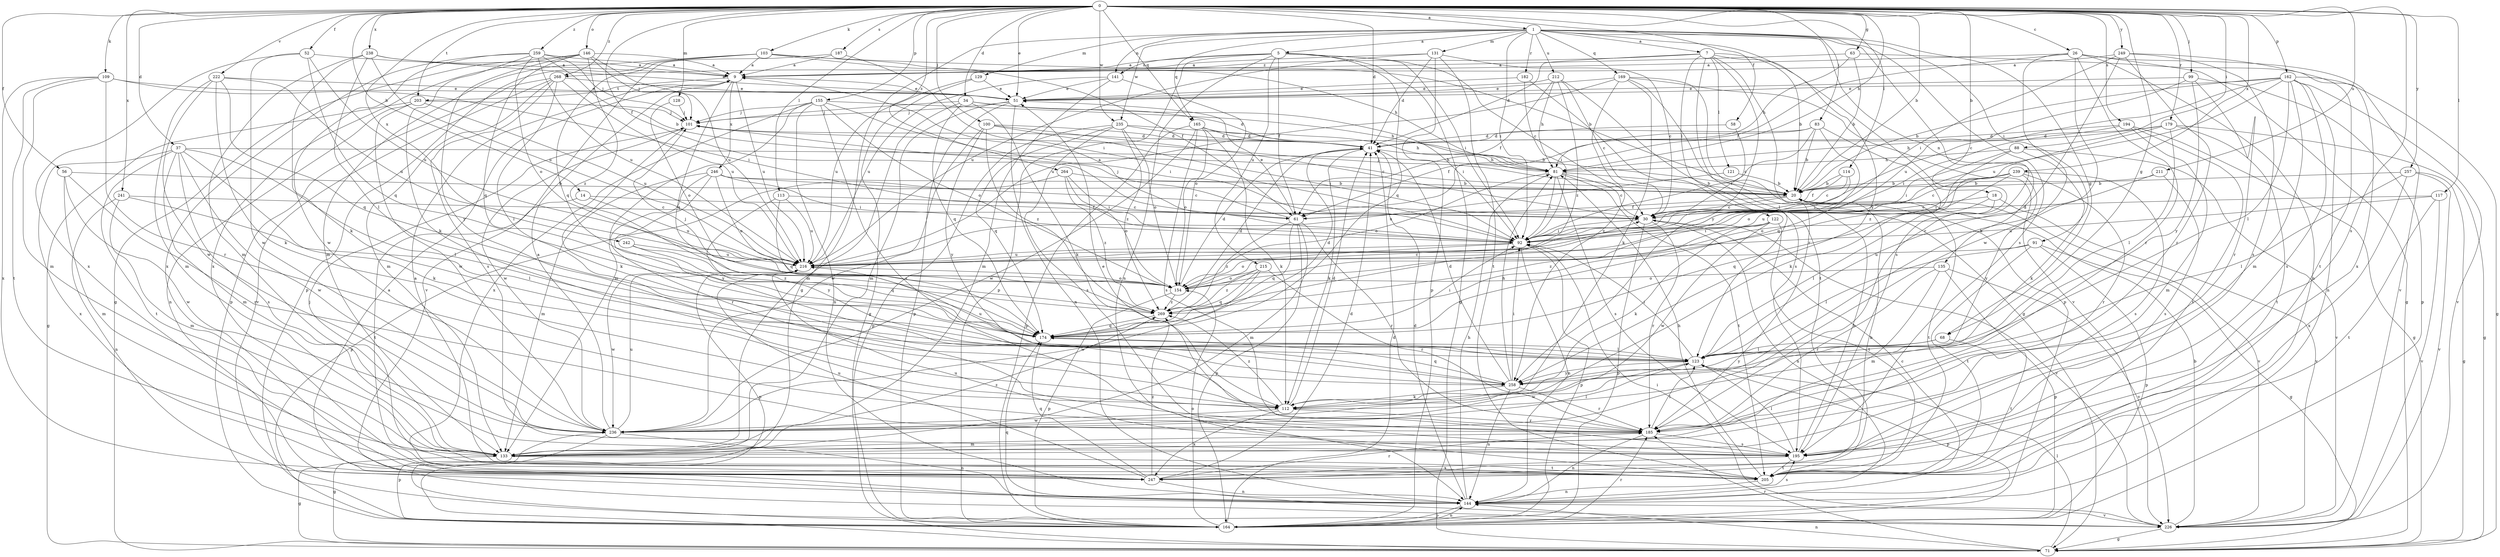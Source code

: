 strict digraph  {
0;
1;
5;
7;
9;
14;
18;
20;
26;
30;
34;
37;
41;
51;
52;
56;
58;
61;
63;
68;
71;
81;
83;
88;
91;
92;
99;
100;
101;
103;
109;
112;
113;
114;
117;
121;
122;
123;
128;
129;
131;
133;
135;
141;
144;
146;
154;
155;
162;
164;
165;
169;
174;
179;
182;
185;
187;
194;
195;
203;
205;
211;
212;
215;
216;
222;
226;
235;
236;
238;
239;
241;
242;
246;
247;
249;
257;
258;
259;
264;
268;
269;
0 -> 1  [label=a];
0 -> 14  [label=b];
0 -> 18  [label=b];
0 -> 20  [label=b];
0 -> 26  [label=c];
0 -> 34  [label=d];
0 -> 37  [label=d];
0 -> 41  [label=d];
0 -> 51  [label=e];
0 -> 52  [label=f];
0 -> 56  [label=f];
0 -> 58  [label=f];
0 -> 61  [label=f];
0 -> 63  [label=g];
0 -> 68  [label=g];
0 -> 81  [label=h];
0 -> 83  [label=i];
0 -> 88  [label=i];
0 -> 99  [label=j];
0 -> 100  [label=j];
0 -> 103  [label=k];
0 -> 109  [label=k];
0 -> 113  [label=l];
0 -> 114  [label=l];
0 -> 117  [label=l];
0 -> 128  [label=m];
0 -> 146  [label=o];
0 -> 155  [label=p];
0 -> 162  [label=p];
0 -> 165  [label=q];
0 -> 179  [label=r];
0 -> 187  [label=s];
0 -> 194  [label=s];
0 -> 195  [label=s];
0 -> 203  [label=t];
0 -> 211  [label=u];
0 -> 222  [label=v];
0 -> 235  [label=w];
0 -> 238  [label=x];
0 -> 239  [label=x];
0 -> 241  [label=x];
0 -> 242  [label=x];
0 -> 249  [label=y];
0 -> 257  [label=y];
0 -> 259  [label=z];
0 -> 264  [label=z];
0 -> 268  [label=z];
1 -> 5  [label=a];
1 -> 7  [label=a];
1 -> 68  [label=g];
1 -> 71  [label=g];
1 -> 91  [label=i];
1 -> 92  [label=i];
1 -> 129  [label=m];
1 -> 131  [label=m];
1 -> 135  [label=n];
1 -> 141  [label=n];
1 -> 165  [label=q];
1 -> 169  [label=q];
1 -> 182  [label=r];
1 -> 185  [label=r];
1 -> 195  [label=s];
1 -> 212  [label=u];
1 -> 235  [label=w];
1 -> 258  [label=y];
5 -> 9  [label=a];
5 -> 30  [label=c];
5 -> 61  [label=f];
5 -> 71  [label=g];
5 -> 92  [label=i];
5 -> 141  [label=n];
5 -> 144  [label=n];
5 -> 164  [label=p];
5 -> 174  [label=q];
5 -> 215  [label=u];
7 -> 20  [label=b];
7 -> 41  [label=d];
7 -> 121  [label=l];
7 -> 122  [label=l];
7 -> 123  [label=l];
7 -> 185  [label=r];
7 -> 195  [label=s];
7 -> 258  [label=y];
7 -> 268  [label=z];
9 -> 51  [label=e];
9 -> 174  [label=q];
9 -> 203  [label=t];
9 -> 216  [label=u];
9 -> 246  [label=x];
14 -> 61  [label=f];
14 -> 205  [label=t];
14 -> 216  [label=u];
18 -> 30  [label=c];
18 -> 123  [label=l];
18 -> 174  [label=q];
18 -> 226  [label=v];
20 -> 30  [label=c];
20 -> 61  [label=f];
20 -> 101  [label=j];
20 -> 205  [label=t];
20 -> 226  [label=v];
26 -> 9  [label=a];
26 -> 61  [label=f];
26 -> 71  [label=g];
26 -> 112  [label=k];
26 -> 144  [label=n];
26 -> 185  [label=r];
26 -> 226  [label=v];
26 -> 236  [label=w];
30 -> 92  [label=i];
30 -> 144  [label=n];
30 -> 164  [label=p];
30 -> 185  [label=r];
30 -> 226  [label=v];
34 -> 41  [label=d];
34 -> 92  [label=i];
34 -> 101  [label=j];
34 -> 112  [label=k];
34 -> 133  [label=m];
34 -> 174  [label=q];
37 -> 81  [label=h];
37 -> 112  [label=k];
37 -> 123  [label=l];
37 -> 133  [label=m];
37 -> 195  [label=s];
37 -> 205  [label=t];
37 -> 236  [label=w];
37 -> 247  [label=x];
41 -> 81  [label=h];
41 -> 112  [label=k];
51 -> 101  [label=j];
51 -> 133  [label=m];
51 -> 144  [label=n];
51 -> 164  [label=p];
52 -> 9  [label=a];
52 -> 174  [label=q];
52 -> 216  [label=u];
52 -> 236  [label=w];
52 -> 247  [label=x];
56 -> 20  [label=b];
56 -> 133  [label=m];
56 -> 185  [label=r];
56 -> 236  [label=w];
58 -> 30  [label=c];
58 -> 41  [label=d];
61 -> 51  [label=e];
61 -> 101  [label=j];
61 -> 133  [label=m];
61 -> 164  [label=p];
61 -> 174  [label=q];
61 -> 185  [label=r];
61 -> 269  [label=z];
63 -> 9  [label=a];
63 -> 20  [label=b];
63 -> 81  [label=h];
63 -> 247  [label=x];
68 -> 123  [label=l];
68 -> 205  [label=t];
68 -> 258  [label=y];
71 -> 123  [label=l];
71 -> 144  [label=n];
71 -> 185  [label=r];
81 -> 20  [label=b];
81 -> 30  [label=c];
81 -> 92  [label=i];
81 -> 154  [label=o];
81 -> 195  [label=s];
81 -> 205  [label=t];
83 -> 20  [label=b];
83 -> 41  [label=d];
83 -> 61  [label=f];
83 -> 92  [label=i];
83 -> 112  [label=k];
83 -> 174  [label=q];
88 -> 81  [label=h];
88 -> 92  [label=i];
88 -> 112  [label=k];
88 -> 154  [label=o];
88 -> 226  [label=v];
91 -> 71  [label=g];
91 -> 123  [label=l];
91 -> 164  [label=p];
91 -> 205  [label=t];
91 -> 216  [label=u];
92 -> 9  [label=a];
92 -> 144  [label=n];
92 -> 154  [label=o];
92 -> 164  [label=p];
92 -> 216  [label=u];
99 -> 51  [label=e];
99 -> 164  [label=p];
99 -> 185  [label=r];
99 -> 216  [label=u];
99 -> 258  [label=y];
100 -> 30  [label=c];
100 -> 41  [label=d];
100 -> 92  [label=i];
100 -> 236  [label=w];
100 -> 258  [label=y];
100 -> 269  [label=z];
101 -> 41  [label=d];
101 -> 112  [label=k];
101 -> 236  [label=w];
103 -> 9  [label=a];
103 -> 20  [label=b];
103 -> 61  [label=f];
103 -> 81  [label=h];
103 -> 133  [label=m];
103 -> 164  [label=p];
103 -> 174  [label=q];
109 -> 51  [label=e];
109 -> 92  [label=i];
109 -> 133  [label=m];
109 -> 185  [label=r];
109 -> 205  [label=t];
109 -> 247  [label=x];
112 -> 41  [label=d];
112 -> 185  [label=r];
112 -> 236  [label=w];
112 -> 247  [label=x];
112 -> 269  [label=z];
113 -> 30  [label=c];
113 -> 174  [label=q];
113 -> 216  [label=u];
113 -> 258  [label=y];
114 -> 20  [label=b];
114 -> 30  [label=c];
114 -> 61  [label=f];
114 -> 92  [label=i];
117 -> 30  [label=c];
117 -> 205  [label=t];
117 -> 216  [label=u];
117 -> 226  [label=v];
121 -> 20  [label=b];
121 -> 216  [label=u];
122 -> 92  [label=i];
122 -> 112  [label=k];
122 -> 205  [label=t];
122 -> 236  [label=w];
122 -> 269  [label=z];
123 -> 92  [label=i];
123 -> 164  [label=p];
123 -> 216  [label=u];
123 -> 236  [label=w];
123 -> 258  [label=y];
128 -> 101  [label=j];
128 -> 154  [label=o];
129 -> 51  [label=e];
129 -> 71  [label=g];
129 -> 216  [label=u];
131 -> 9  [label=a];
131 -> 30  [label=c];
131 -> 41  [label=d];
131 -> 164  [label=p];
131 -> 205  [label=t];
131 -> 216  [label=u];
133 -> 71  [label=g];
133 -> 205  [label=t];
133 -> 269  [label=z];
135 -> 133  [label=m];
135 -> 154  [label=o];
135 -> 164  [label=p];
135 -> 185  [label=r];
135 -> 226  [label=v];
141 -> 51  [label=e];
141 -> 133  [label=m];
141 -> 154  [label=o];
141 -> 216  [label=u];
144 -> 9  [label=a];
144 -> 30  [label=c];
144 -> 41  [label=d];
144 -> 81  [label=h];
144 -> 164  [label=p];
144 -> 195  [label=s];
144 -> 226  [label=v];
146 -> 9  [label=a];
146 -> 71  [label=g];
146 -> 101  [label=j];
146 -> 174  [label=q];
146 -> 216  [label=u];
146 -> 247  [label=x];
146 -> 258  [label=y];
146 -> 269  [label=z];
154 -> 30  [label=c];
154 -> 41  [label=d];
154 -> 164  [label=p];
154 -> 269  [label=z];
155 -> 81  [label=h];
155 -> 92  [label=i];
155 -> 101  [label=j];
155 -> 133  [label=m];
155 -> 144  [label=n];
155 -> 154  [label=o];
155 -> 195  [label=s];
155 -> 247  [label=x];
162 -> 20  [label=b];
162 -> 30  [label=c];
162 -> 51  [label=e];
162 -> 71  [label=g];
162 -> 123  [label=l];
162 -> 133  [label=m];
162 -> 144  [label=n];
162 -> 195  [label=s];
162 -> 216  [label=u];
162 -> 226  [label=v];
164 -> 41  [label=d];
164 -> 144  [label=n];
164 -> 154  [label=o];
164 -> 185  [label=r];
165 -> 41  [label=d];
165 -> 81  [label=h];
165 -> 112  [label=k];
165 -> 154  [label=o];
165 -> 164  [label=p];
165 -> 195  [label=s];
165 -> 236  [label=w];
169 -> 51  [label=e];
169 -> 71  [label=g];
169 -> 112  [label=k];
169 -> 164  [label=p];
169 -> 216  [label=u];
169 -> 226  [label=v];
169 -> 258  [label=y];
174 -> 41  [label=d];
174 -> 92  [label=i];
174 -> 123  [label=l];
179 -> 41  [label=d];
179 -> 71  [label=g];
179 -> 81  [label=h];
179 -> 123  [label=l];
179 -> 205  [label=t];
179 -> 269  [label=z];
182 -> 51  [label=e];
182 -> 92  [label=i];
182 -> 195  [label=s];
185 -> 51  [label=e];
185 -> 123  [label=l];
185 -> 133  [label=m];
185 -> 144  [label=n];
185 -> 195  [label=s];
187 -> 9  [label=a];
187 -> 92  [label=i];
187 -> 226  [label=v];
194 -> 41  [label=d];
194 -> 71  [label=g];
194 -> 92  [label=i];
194 -> 133  [label=m];
194 -> 205  [label=t];
195 -> 20  [label=b];
195 -> 123  [label=l];
195 -> 205  [label=t];
195 -> 247  [label=x];
203 -> 71  [label=g];
203 -> 101  [label=j];
203 -> 144  [label=n];
203 -> 216  [label=u];
203 -> 236  [label=w];
205 -> 9  [label=a];
205 -> 81  [label=h];
205 -> 101  [label=j];
205 -> 144  [label=n];
205 -> 216  [label=u];
211 -> 20  [label=b];
211 -> 154  [label=o];
211 -> 195  [label=s];
212 -> 30  [label=c];
212 -> 51  [label=e];
212 -> 61  [label=f];
212 -> 81  [label=h];
212 -> 205  [label=t];
212 -> 269  [label=z];
215 -> 154  [label=o];
215 -> 174  [label=q];
215 -> 185  [label=r];
215 -> 236  [label=w];
215 -> 269  [label=z];
216 -> 154  [label=o];
216 -> 164  [label=p];
216 -> 236  [label=w];
222 -> 51  [label=e];
222 -> 112  [label=k];
222 -> 133  [label=m];
222 -> 174  [label=q];
222 -> 216  [label=u];
222 -> 236  [label=w];
226 -> 20  [label=b];
226 -> 71  [label=g];
226 -> 92  [label=i];
226 -> 174  [label=q];
235 -> 20  [label=b];
235 -> 41  [label=d];
235 -> 154  [label=o];
235 -> 164  [label=p];
235 -> 174  [label=q];
235 -> 195  [label=s];
235 -> 269  [label=z];
236 -> 9  [label=a];
236 -> 71  [label=g];
236 -> 123  [label=l];
236 -> 144  [label=n];
236 -> 164  [label=p];
236 -> 216  [label=u];
238 -> 9  [label=a];
238 -> 51  [label=e];
238 -> 112  [label=k];
238 -> 123  [label=l];
238 -> 133  [label=m];
238 -> 216  [label=u];
239 -> 20  [label=b];
239 -> 30  [label=c];
239 -> 92  [label=i];
239 -> 185  [label=r];
239 -> 195  [label=s];
239 -> 216  [label=u];
239 -> 258  [label=y];
241 -> 30  [label=c];
241 -> 123  [label=l];
241 -> 133  [label=m];
241 -> 144  [label=n];
242 -> 174  [label=q];
242 -> 216  [label=u];
242 -> 269  [label=z];
246 -> 20  [label=b];
246 -> 30  [label=c];
246 -> 92  [label=i];
246 -> 133  [label=m];
246 -> 154  [label=o];
246 -> 185  [label=r];
246 -> 258  [label=y];
247 -> 20  [label=b];
247 -> 41  [label=d];
247 -> 144  [label=n];
247 -> 174  [label=q];
247 -> 185  [label=r];
247 -> 216  [label=u];
247 -> 269  [label=z];
249 -> 9  [label=a];
249 -> 92  [label=i];
249 -> 123  [label=l];
249 -> 185  [label=r];
249 -> 195  [label=s];
249 -> 205  [label=t];
257 -> 20  [label=b];
257 -> 71  [label=g];
257 -> 123  [label=l];
257 -> 226  [label=v];
257 -> 247  [label=x];
258 -> 41  [label=d];
258 -> 81  [label=h];
258 -> 92  [label=i];
258 -> 112  [label=k];
258 -> 144  [label=n];
258 -> 174  [label=q];
258 -> 185  [label=r];
259 -> 9  [label=a];
259 -> 20  [label=b];
259 -> 101  [label=j];
259 -> 112  [label=k];
259 -> 154  [label=o];
259 -> 216  [label=u];
259 -> 236  [label=w];
259 -> 247  [label=x];
264 -> 20  [label=b];
264 -> 92  [label=i];
264 -> 154  [label=o];
264 -> 164  [label=p];
264 -> 269  [label=z];
268 -> 51  [label=e];
268 -> 123  [label=l];
268 -> 133  [label=m];
268 -> 164  [label=p];
268 -> 195  [label=s];
268 -> 216  [label=u];
268 -> 226  [label=v];
269 -> 41  [label=d];
269 -> 101  [label=j];
269 -> 174  [label=q];
}
